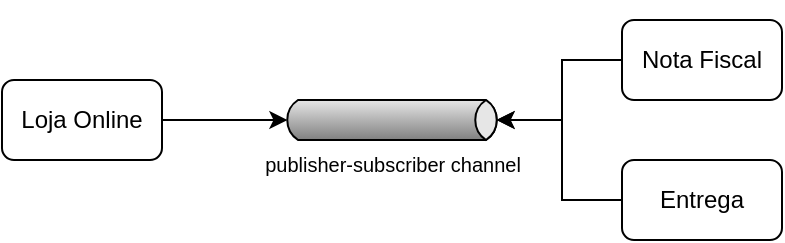 <mxfile version="12.6.4" type="device"><diagram id="llTrIpw7J-Me-vaw4mT9" name="Page-1"><mxGraphModel dx="868" dy="448" grid="1" gridSize="10" guides="1" tooltips="1" connect="1" arrows="1" fold="1" page="1" pageScale="1" pageWidth="827" pageHeight="1169" math="0" shadow="0"><root><mxCell id="0"/><mxCell id="1" parent="0"/><mxCell id="jg1rFgQZh2tjoAimLhCz-15" style="edgeStyle=orthogonalEdgeStyle;rounded=0;orthogonalLoop=1;jettySize=auto;html=1;exitX=1;exitY=0.5;exitDx=0;exitDy=0;entryX=0;entryY=0.5;entryDx=2.7;entryDy=0;entryPerimeter=0;fontColor=#000000;" parent="1" source="jg1rFgQZh2tjoAimLhCz-1" target="jg1rFgQZh2tjoAimLhCz-3" edge="1"><mxGeometry relative="1" as="geometry"/></mxCell><mxCell id="jg1rFgQZh2tjoAimLhCz-1" value="Loja Online" style="rounded=1;whiteSpace=wrap;html=1;" parent="1" vertex="1"><mxGeometry x="110" y="110" width="80" height="40" as="geometry"/></mxCell><mxCell id="jg1rFgQZh2tjoAimLhCz-3" value="&lt;font style=&quot;font-size: 10px&quot;&gt;publisher-subscriber channel&lt;/font&gt;" style="strokeWidth=1;outlineConnect=0;dashed=0;align=center;html=1;fontSize=8;shape=mxgraph.eip.messageChannel;verticalLabelPosition=bottom;labelBackgroundColor=#ffffff;verticalAlign=top;" parent="1" vertex="1"><mxGeometry x="250" y="120" width="110" height="20" as="geometry"/></mxCell><mxCell id="jg1rFgQZh2tjoAimLhCz-20" style="edgeStyle=orthogonalEdgeStyle;rounded=0;orthogonalLoop=1;jettySize=auto;html=1;exitX=0;exitY=0.5;exitDx=0;exitDy=0;entryX=1;entryY=0.5;entryDx=-2.7;entryDy=0;entryPerimeter=0;fontColor=#000000;" parent="1" source="jg1rFgQZh2tjoAimLhCz-8" target="jg1rFgQZh2tjoAimLhCz-3" edge="1"><mxGeometry relative="1" as="geometry"/></mxCell><mxCell id="jg1rFgQZh2tjoAimLhCz-8" value="Nota Fiscal" style="rounded=1;whiteSpace=wrap;html=1;" parent="1" vertex="1"><mxGeometry x="420" y="80" width="80" height="40" as="geometry"/></mxCell><mxCell id="jg1rFgQZh2tjoAimLhCz-13" value="" style="shape=image;html=1;verticalAlign=top;verticalLabelPosition=bottom;labelBackgroundColor=#ffffff;imageAspect=0;aspect=fixed;image=https://cdn1.iconfinder.com/data/icons/hawcons/32/699049-icon-6-mail-envelope-closed-128.png;fontColor=#000000;imageBackground=none;imageBorder=none;" parent="1" vertex="1"><mxGeometry x="390" y="140" width="30" height="30" as="geometry"/></mxCell><mxCell id="jg1rFgQZh2tjoAimLhCz-19" style="edgeStyle=orthogonalEdgeStyle;rounded=0;orthogonalLoop=1;jettySize=auto;html=1;exitX=0;exitY=0.5;exitDx=0;exitDy=0;entryX=1;entryY=0.5;entryDx=-2.7;entryDy=0;entryPerimeter=0;fontColor=#000000;" parent="1" source="jg1rFgQZh2tjoAimLhCz-14" target="jg1rFgQZh2tjoAimLhCz-3" edge="1"><mxGeometry relative="1" as="geometry"><Array as="points"><mxPoint x="390" y="170"/><mxPoint x="390" y="130"/></Array></mxGeometry></mxCell><mxCell id="jg1rFgQZh2tjoAimLhCz-14" value="Entrega" style="rounded=1;whiteSpace=wrap;html=1;" parent="1" vertex="1"><mxGeometry x="420" y="150" width="80" height="40" as="geometry"/></mxCell><mxCell id="jg1rFgQZh2tjoAimLhCz-21" value="" style="shape=image;html=1;verticalAlign=top;verticalLabelPosition=bottom;labelBackgroundColor=#ffffff;imageAspect=0;aspect=fixed;image=https://cdn1.iconfinder.com/data/icons/hawcons/32/699049-icon-6-mail-envelope-closed-128.png;fontColor=#000000;imageBackground=none;imageBorder=none;" parent="1" vertex="1"><mxGeometry x="390" y="70" width="30" height="30" as="geometry"/></mxCell><mxCell id="jg1rFgQZh2tjoAimLhCz-22" value="" style="shape=image;html=1;verticalAlign=top;verticalLabelPosition=bottom;labelBackgroundColor=#ffffff;imageAspect=0;aspect=fixed;image=https://cdn1.iconfinder.com/data/icons/hawcons/32/699049-icon-6-mail-envelope-closed-128.png;fontColor=#000000;imageBackground=none;imageBorder=none;" parent="1" vertex="1"><mxGeometry x="200" y="100" width="30" height="30" as="geometry"/></mxCell></root></mxGraphModel></diagram></mxfile>